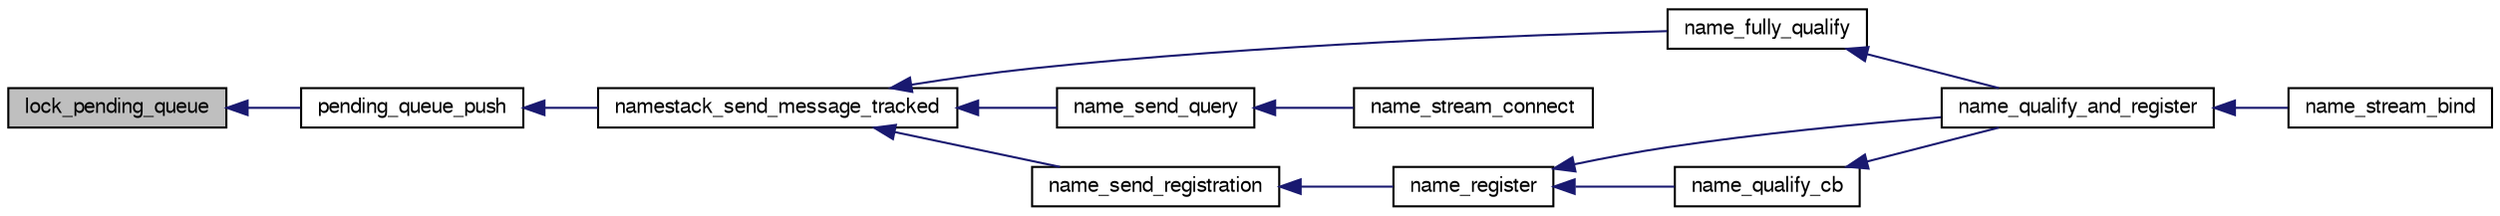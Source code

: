 digraph G
{
  edge [fontname="FreeSans",fontsize="10",labelfontname="FreeSans",labelfontsize="10"];
  node [fontname="FreeSans",fontsize="10",shape=record];
  rankdir=LR;
  Node1 [label="lock_pending_queue",height=0.2,width=0.4,color="black", fillcolor="grey75", style="filled" fontcolor="black"];
  Node1 -> Node2 [dir=back,color="midnightblue",fontsize="10",style="solid",fontname="FreeSans"];
  Node2 [label="pending_queue_push",height=0.2,width=0.4,color="black", fillcolor="white", style="filled",URL="$main_8c.html#adabcf9d49221610d8e0bca7b03e58548"];
  Node2 -> Node3 [dir=back,color="midnightblue",fontsize="10",style="solid",fontname="FreeSans"];
  Node3 [label="namestack_send_message_tracked",height=0.2,width=0.4,color="black", fillcolor="white", style="filled",URL="$main_8c.html#aeb93f5ca5ca3fac7e71bdb3d0e5ba2d7"];
  Node3 -> Node4 [dir=back,color="midnightblue",fontsize="10",style="solid",fontname="FreeSans"];
  Node4 [label="name_fully_qualify",height=0.2,width=0.4,color="black", fillcolor="white", style="filled",URL="$namestack__priv_8h.html#ac90990b1e38414ac068ce97f0c469e4e"];
  Node4 -> Node5 [dir=back,color="midnightblue",fontsize="10",style="solid",fontname="FreeSans"];
  Node5 [label="name_qualify_and_register",height=0.2,width=0.4,color="black", fillcolor="white", style="filled",URL="$af__name_8c.html#a7b361fea06308c8ad46651ac195033b0"];
  Node5 -> Node6 [dir=back,color="midnightblue",fontsize="10",style="solid",fontname="FreeSans"];
  Node6 [label="name_stream_bind",height=0.2,width=0.4,color="black", fillcolor="white", style="filled",URL="$af__name_8c.html#a3a2adf5361993cef9bbe48178469714f"];
  Node3 -> Node7 [dir=back,color="midnightblue",fontsize="10",style="solid",fontname="FreeSans"];
  Node7 [label="name_send_query",height=0.2,width=0.4,color="black", fillcolor="white", style="filled",URL="$namestack__priv_8h.html#af9ebf7c5c4b9e21647f9fad73789d1c4"];
  Node7 -> Node8 [dir=back,color="midnightblue",fontsize="10",style="solid",fontname="FreeSans"];
  Node8 [label="name_stream_connect",height=0.2,width=0.4,color="black", fillcolor="white", style="filled",URL="$af__name_8c.html#a739a9be9b64d10189c9e88f6d28491ee"];
  Node3 -> Node9 [dir=back,color="midnightblue",fontsize="10",style="solid",fontname="FreeSans"];
  Node9 [label="name_send_registration",height=0.2,width=0.4,color="black", fillcolor="white", style="filled",URL="$namestack__priv_8h.html#ab952bacca3b7e5f0795ba6304a36cfd4"];
  Node9 -> Node10 [dir=back,color="midnightblue",fontsize="10",style="solid",fontname="FreeSans"];
  Node10 [label="name_register",height=0.2,width=0.4,color="black", fillcolor="white", style="filled",URL="$af__name_8c.html#af7bcfb1b057d29df2729a1aad286c6ec"];
  Node10 -> Node5 [dir=back,color="midnightblue",fontsize="10",style="solid",fontname="FreeSans"];
  Node10 -> Node11 [dir=back,color="midnightblue",fontsize="10",style="solid",fontname="FreeSans"];
  Node11 [label="name_qualify_cb",height=0.2,width=0.4,color="black", fillcolor="white", style="filled",URL="$af__name_8c.html#a2d725a6eb751e0f660eba52d2a76249b"];
  Node11 -> Node5 [dir=back,color="midnightblue",fontsize="10",style="solid",fontname="FreeSans"];
}
